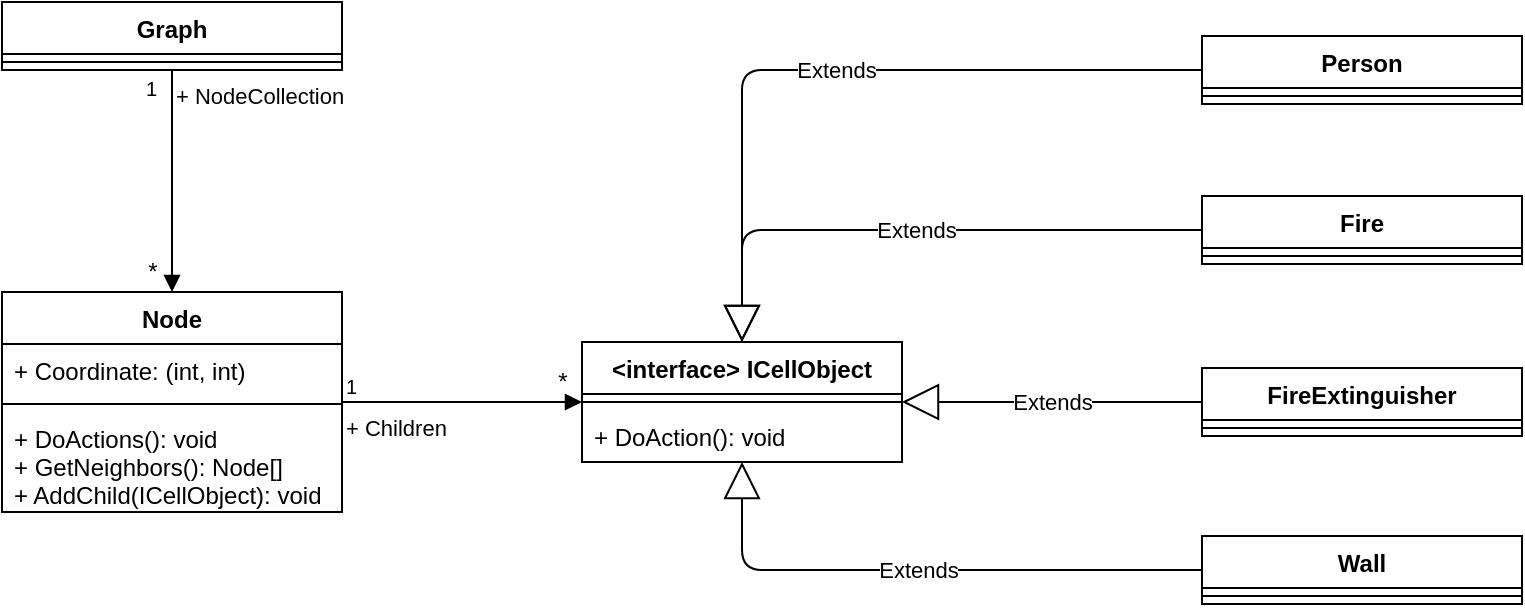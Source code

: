 <mxfile version="12.3.2" type="device" pages="1"><diagram id="NfNttvYsAWe9qGTKEGlI" name="Page-1"><mxGraphModel dx="975" dy="404" grid="1" gridSize="10" guides="1" tooltips="1" connect="1" arrows="1" fold="1" page="1" pageScale="1" pageWidth="827" pageHeight="1169" math="0" shadow="0"><root><mxCell id="0"/><mxCell id="1" parent="0"/><mxCell id="-UUpFkHWE8kQADoSBsNp-1" value="Node" style="swimlane;fontStyle=1;align=center;verticalAlign=top;childLayout=stackLayout;horizontal=1;startSize=26;horizontalStack=0;resizeParent=1;resizeParentMax=0;resizeLast=0;collapsible=1;marginBottom=0;" vertex="1" parent="1"><mxGeometry x="60" y="228" width="170" height="110" as="geometry"/></mxCell><mxCell id="-UUpFkHWE8kQADoSBsNp-2" value="+ Coordinate: (int, int)" style="text;strokeColor=none;fillColor=none;align=left;verticalAlign=top;spacingLeft=4;spacingRight=4;overflow=hidden;rotatable=0;points=[[0,0.5],[1,0.5]];portConstraint=eastwest;" vertex="1" parent="-UUpFkHWE8kQADoSBsNp-1"><mxGeometry y="26" width="170" height="26" as="geometry"/></mxCell><mxCell id="-UUpFkHWE8kQADoSBsNp-3" value="" style="line;strokeWidth=1;fillColor=none;align=left;verticalAlign=middle;spacingTop=-1;spacingLeft=3;spacingRight=3;rotatable=0;labelPosition=right;points=[];portConstraint=eastwest;" vertex="1" parent="-UUpFkHWE8kQADoSBsNp-1"><mxGeometry y="52" width="170" height="8" as="geometry"/></mxCell><mxCell id="-UUpFkHWE8kQADoSBsNp-4" value="+ DoActions(): void&#10;+ GetNeighbors(): Node[]&#10;+ AddChild(ICellObject): void" style="text;strokeColor=none;fillColor=none;align=left;verticalAlign=top;spacingLeft=4;spacingRight=4;overflow=hidden;rotatable=0;points=[[0,0.5],[1,0.5]];portConstraint=eastwest;" vertex="1" parent="-UUpFkHWE8kQADoSBsNp-1"><mxGeometry y="60" width="170" height="50" as="geometry"/></mxCell><mxCell id="-UUpFkHWE8kQADoSBsNp-5" value="&lt;interface&gt; ICellObject" style="swimlane;fontStyle=1;align=center;verticalAlign=top;childLayout=stackLayout;horizontal=1;startSize=26;horizontalStack=0;resizeParent=1;resizeParentMax=0;resizeLast=0;collapsible=1;marginBottom=0;" vertex="1" parent="1"><mxGeometry x="350" y="253" width="160" height="60" as="geometry"/></mxCell><mxCell id="-UUpFkHWE8kQADoSBsNp-7" value="" style="line;strokeWidth=1;fillColor=none;align=left;verticalAlign=middle;spacingTop=-1;spacingLeft=3;spacingRight=3;rotatable=0;labelPosition=right;points=[];portConstraint=eastwest;" vertex="1" parent="-UUpFkHWE8kQADoSBsNp-5"><mxGeometry y="26" width="160" height="8" as="geometry"/></mxCell><mxCell id="-UUpFkHWE8kQADoSBsNp-8" value="+ DoAction(): void" style="text;strokeColor=none;fillColor=none;align=left;verticalAlign=top;spacingLeft=4;spacingRight=4;overflow=hidden;rotatable=0;points=[[0,0.5],[1,0.5]];portConstraint=eastwest;" vertex="1" parent="-UUpFkHWE8kQADoSBsNp-5"><mxGeometry y="34" width="160" height="26" as="geometry"/></mxCell><mxCell id="-UUpFkHWE8kQADoSBsNp-9" value="+ Children" style="endArrow=block;endFill=1;html=1;edgeStyle=orthogonalEdgeStyle;align=left;verticalAlign=top;" edge="1" parent="1" source="-UUpFkHWE8kQADoSBsNp-1" target="-UUpFkHWE8kQADoSBsNp-5"><mxGeometry x="-1" relative="1" as="geometry"><mxPoint x="250" y="350" as="sourcePoint"/><mxPoint x="410" y="350" as="targetPoint"/></mxGeometry></mxCell><mxCell id="-UUpFkHWE8kQADoSBsNp-10" value="1" style="resizable=0;html=1;align=left;verticalAlign=bottom;labelBackgroundColor=#ffffff;fontSize=10;" connectable="0" vertex="1" parent="-UUpFkHWE8kQADoSBsNp-9"><mxGeometry x="-1" relative="1" as="geometry"/></mxCell><mxCell id="-UUpFkHWE8kQADoSBsNp-11" value="*" style="text;html=1;align=center;verticalAlign=middle;resizable=0;points=[];;autosize=1;" vertex="1" parent="1"><mxGeometry x="330" y="263" width="20" height="20" as="geometry"/></mxCell><mxCell id="-UUpFkHWE8kQADoSBsNp-12" value="Person" style="swimlane;fontStyle=1;align=center;verticalAlign=top;childLayout=stackLayout;horizontal=1;startSize=26;horizontalStack=0;resizeParent=1;resizeParentMax=0;resizeLast=0;collapsible=1;marginBottom=0;" vertex="1" parent="1"><mxGeometry x="660" y="100" width="160" height="34" as="geometry"/></mxCell><mxCell id="-UUpFkHWE8kQADoSBsNp-14" value="" style="line;strokeWidth=1;fillColor=none;align=left;verticalAlign=middle;spacingTop=-1;spacingLeft=3;spacingRight=3;rotatable=0;labelPosition=right;points=[];portConstraint=eastwest;" vertex="1" parent="-UUpFkHWE8kQADoSBsNp-12"><mxGeometry y="26" width="160" height="8" as="geometry"/></mxCell><mxCell id="-UUpFkHWE8kQADoSBsNp-17" value="Fire" style="swimlane;fontStyle=1;align=center;verticalAlign=top;childLayout=stackLayout;horizontal=1;startSize=26;horizontalStack=0;resizeParent=1;resizeParentMax=0;resizeLast=0;collapsible=1;marginBottom=0;" vertex="1" parent="1"><mxGeometry x="660" y="180" width="160" height="34" as="geometry"/></mxCell><mxCell id="-UUpFkHWE8kQADoSBsNp-19" value="" style="line;strokeWidth=1;fillColor=none;align=left;verticalAlign=middle;spacingTop=-1;spacingLeft=3;spacingRight=3;rotatable=0;labelPosition=right;points=[];portConstraint=eastwest;" vertex="1" parent="-UUpFkHWE8kQADoSBsNp-17"><mxGeometry y="26" width="160" height="8" as="geometry"/></mxCell><mxCell id="-UUpFkHWE8kQADoSBsNp-21" value="Extends" style="endArrow=block;endSize=16;endFill=0;html=1;" edge="1" parent="1" source="-UUpFkHWE8kQADoSBsNp-17" target="-UUpFkHWE8kQADoSBsNp-5"><mxGeometry width="160" relative="1" as="geometry"><mxPoint x="560" y="310" as="sourcePoint"/><mxPoint x="720" y="310" as="targetPoint"/><Array as="points"><mxPoint x="430" y="197"/></Array></mxGeometry></mxCell><mxCell id="-UUpFkHWE8kQADoSBsNp-22" value="Extends" style="endArrow=block;endSize=16;endFill=0;html=1;" edge="1" parent="1" source="-UUpFkHWE8kQADoSBsNp-12" target="-UUpFkHWE8kQADoSBsNp-5"><mxGeometry width="160" relative="1" as="geometry"><mxPoint x="490" y="130" as="sourcePoint"/><mxPoint x="650" y="130" as="targetPoint"/><Array as="points"><mxPoint x="430" y="117"/></Array></mxGeometry></mxCell><mxCell id="-UUpFkHWE8kQADoSBsNp-23" value="FireExtinguisher" style="swimlane;fontStyle=1;align=center;verticalAlign=top;childLayout=stackLayout;horizontal=1;startSize=26;horizontalStack=0;resizeParent=1;resizeParentMax=0;resizeLast=0;collapsible=1;marginBottom=0;" vertex="1" parent="1"><mxGeometry x="660" y="266" width="160" height="34" as="geometry"/></mxCell><mxCell id="-UUpFkHWE8kQADoSBsNp-25" value="" style="line;strokeWidth=1;fillColor=none;align=left;verticalAlign=middle;spacingTop=-1;spacingLeft=3;spacingRight=3;rotatable=0;labelPosition=right;points=[];portConstraint=eastwest;" vertex="1" parent="-UUpFkHWE8kQADoSBsNp-23"><mxGeometry y="26" width="160" height="8" as="geometry"/></mxCell><mxCell id="-UUpFkHWE8kQADoSBsNp-27" value="Extends" style="endArrow=block;endSize=16;endFill=0;html=1;" edge="1" parent="1" source="-UUpFkHWE8kQADoSBsNp-23" target="-UUpFkHWE8kQADoSBsNp-5"><mxGeometry width="160" relative="1" as="geometry"><mxPoint x="580" y="380" as="sourcePoint"/><mxPoint x="740" y="380" as="targetPoint"/></mxGeometry></mxCell><mxCell id="-UUpFkHWE8kQADoSBsNp-28" value="Wall" style="swimlane;fontStyle=1;align=center;verticalAlign=top;childLayout=stackLayout;horizontal=1;startSize=26;horizontalStack=0;resizeParent=1;resizeParentMax=0;resizeLast=0;collapsible=1;marginBottom=0;" vertex="1" parent="1"><mxGeometry x="660" y="350" width="160" height="34" as="geometry"/></mxCell><mxCell id="-UUpFkHWE8kQADoSBsNp-30" value="" style="line;strokeWidth=1;fillColor=none;align=left;verticalAlign=middle;spacingTop=-1;spacingLeft=3;spacingRight=3;rotatable=0;labelPosition=right;points=[];portConstraint=eastwest;" vertex="1" parent="-UUpFkHWE8kQADoSBsNp-28"><mxGeometry y="26" width="160" height="8" as="geometry"/></mxCell><mxCell id="-UUpFkHWE8kQADoSBsNp-32" value="Extends" style="endArrow=block;endSize=16;endFill=0;html=1;" edge="1" parent="1" source="-UUpFkHWE8kQADoSBsNp-28" target="-UUpFkHWE8kQADoSBsNp-5"><mxGeometry width="160" relative="1" as="geometry"><mxPoint x="430" y="390" as="sourcePoint"/><mxPoint x="590" y="390" as="targetPoint"/><Array as="points"><mxPoint x="430" y="367"/></Array></mxGeometry></mxCell><mxCell id="-UUpFkHWE8kQADoSBsNp-33" value="Graph" style="swimlane;fontStyle=1;align=center;verticalAlign=top;childLayout=stackLayout;horizontal=1;startSize=26;horizontalStack=0;resizeParent=1;resizeParentMax=0;resizeLast=0;collapsible=1;marginBottom=0;" vertex="1" parent="1"><mxGeometry x="60" y="83" width="170" height="34" as="geometry"/></mxCell><mxCell id="-UUpFkHWE8kQADoSBsNp-35" value="" style="line;strokeWidth=1;fillColor=none;align=left;verticalAlign=middle;spacingTop=-1;spacingLeft=3;spacingRight=3;rotatable=0;labelPosition=right;points=[];portConstraint=eastwest;" vertex="1" parent="-UUpFkHWE8kQADoSBsNp-33"><mxGeometry y="26" width="170" height="8" as="geometry"/></mxCell><mxCell id="-UUpFkHWE8kQADoSBsNp-38" value="+ NodeCollection" style="endArrow=block;endFill=1;html=1;edgeStyle=orthogonalEdgeStyle;align=left;verticalAlign=top;" edge="1" parent="1" source="-UUpFkHWE8kQADoSBsNp-33" target="-UUpFkHWE8kQADoSBsNp-1"><mxGeometry x="-1" relative="1" as="geometry"><mxPoint x="140" y="160" as="sourcePoint"/><mxPoint x="300" y="160" as="targetPoint"/></mxGeometry></mxCell><mxCell id="-UUpFkHWE8kQADoSBsNp-39" value="1" style="resizable=0;html=1;align=left;verticalAlign=bottom;labelBackgroundColor=#ffffff;fontSize=10;" connectable="0" vertex="1" parent="-UUpFkHWE8kQADoSBsNp-38"><mxGeometry x="-1" relative="1" as="geometry"><mxPoint x="-15" y="17" as="offset"/></mxGeometry></mxCell><mxCell id="-UUpFkHWE8kQADoSBsNp-40" value="*" style="text;html=1;align=center;verticalAlign=middle;resizable=0;points=[];;autosize=1;" vertex="1" parent="1"><mxGeometry x="125" y="208" width="20" height="20" as="geometry"/></mxCell></root></mxGraphModel></diagram></mxfile>